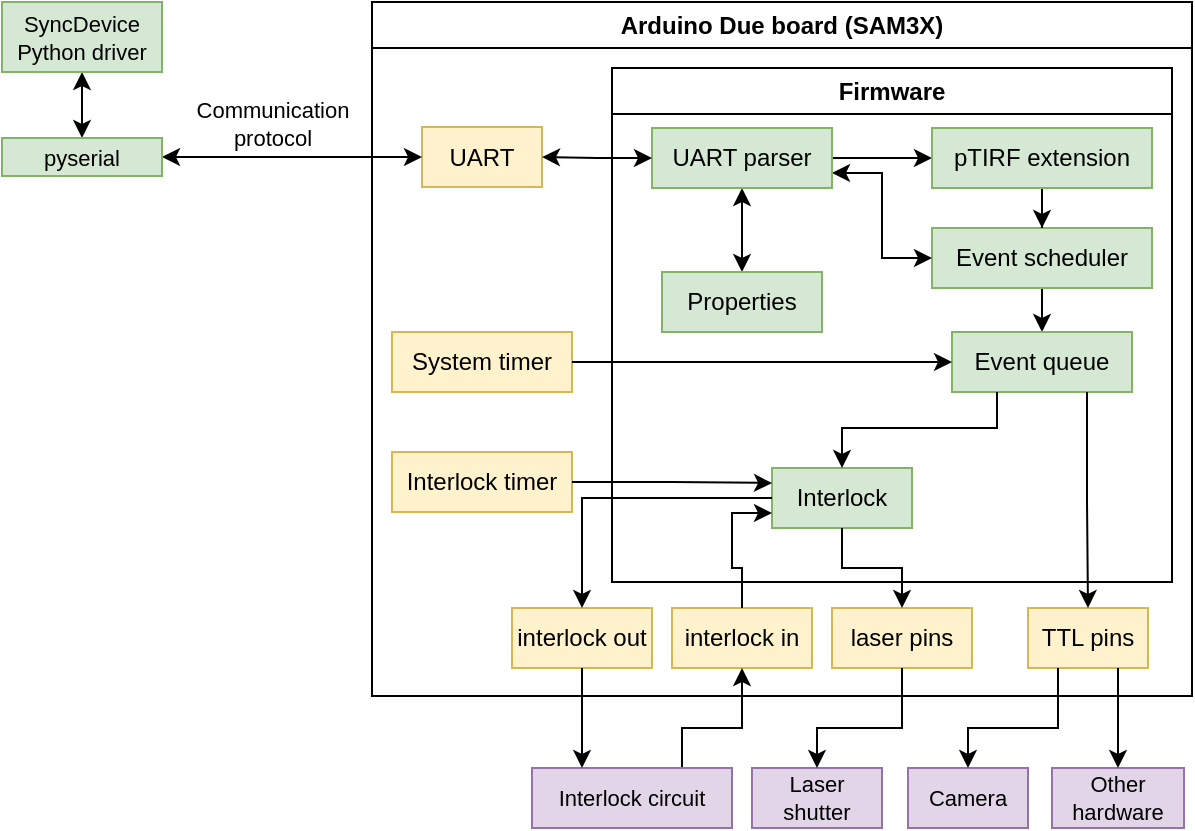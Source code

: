 <mxfile version="24.9.1">
  <diagram name="Page-1" id="-X6AORGNo6ToLGzMZI8h">
    <mxGraphModel dx="1232" dy="1131" grid="1" gridSize="10" guides="1" tooltips="1" connect="1" arrows="1" fold="1" page="1" pageScale="1" pageWidth="827" pageHeight="1169" math="0" shadow="0">
      <root>
        <mxCell id="0" />
        <mxCell id="1" parent="0" />
        <mxCell id="FiyNu5t_w4gmNEyw63m8-24" value="Arduino Due board (SAM3X)" style="swimlane;whiteSpace=wrap;html=1;labelBackgroundColor=none;" vertex="1" parent="1">
          <mxGeometry x="350" y="157" width="410" height="347" as="geometry" />
        </mxCell>
        <mxCell id="FiyNu5t_w4gmNEyw63m8-26" value="Firmware" style="swimlane;whiteSpace=wrap;html=1;labelBackgroundColor=none;" vertex="1" parent="FiyNu5t_w4gmNEyw63m8-24">
          <mxGeometry x="120" y="33" width="280" height="257" as="geometry" />
        </mxCell>
        <mxCell id="FiyNu5t_w4gmNEyw63m8-45" style="edgeStyle=orthogonalEdgeStyle;shape=connector;rounded=0;orthogonalLoop=1;jettySize=auto;html=1;strokeColor=default;align=center;verticalAlign=middle;fontFamily=Helvetica;fontSize=11;fontColor=default;labelBackgroundColor=none;startArrow=none;startFill=0;endArrow=classic;" edge="1" parent="FiyNu5t_w4gmNEyw63m8-26" source="FiyNu5t_w4gmNEyw63m8-30" target="FiyNu5t_w4gmNEyw63m8-38">
          <mxGeometry relative="1" as="geometry" />
        </mxCell>
        <mxCell id="FiyNu5t_w4gmNEyw63m8-30" value="Event scheduler" style="rounded=0;whiteSpace=wrap;html=1;labelBackgroundColor=none;fillColor=#d5e8d4;strokeColor=#82b366;" vertex="1" parent="FiyNu5t_w4gmNEyw63m8-26">
          <mxGeometry x="160" y="80" width="110" height="30" as="geometry" />
        </mxCell>
        <mxCell id="FiyNu5t_w4gmNEyw63m8-41" style="edgeStyle=orthogonalEdgeStyle;shape=connector;rounded=0;orthogonalLoop=1;jettySize=auto;html=1;strokeColor=default;align=center;verticalAlign=middle;fontFamily=Helvetica;fontSize=11;fontColor=default;labelBackgroundColor=none;startArrow=classic;startFill=1;endArrow=classic;entryX=0;entryY=0.5;entryDx=0;entryDy=0;exitX=1;exitY=0.75;exitDx=0;exitDy=0;" edge="1" parent="FiyNu5t_w4gmNEyw63m8-26" source="FiyNu5t_w4gmNEyw63m8-31" target="FiyNu5t_w4gmNEyw63m8-30">
          <mxGeometry relative="1" as="geometry" />
        </mxCell>
        <mxCell id="FiyNu5t_w4gmNEyw63m8-42" style="edgeStyle=orthogonalEdgeStyle;shape=connector;rounded=0;orthogonalLoop=1;jettySize=auto;html=1;entryX=0;entryY=0.5;entryDx=0;entryDy=0;strokeColor=default;align=center;verticalAlign=middle;fontFamily=Helvetica;fontSize=11;fontColor=default;labelBackgroundColor=none;startArrow=none;startFill=0;endArrow=classic;" edge="1" parent="FiyNu5t_w4gmNEyw63m8-26" source="FiyNu5t_w4gmNEyw63m8-31" target="FiyNu5t_w4gmNEyw63m8-32">
          <mxGeometry relative="1" as="geometry" />
        </mxCell>
        <mxCell id="FiyNu5t_w4gmNEyw63m8-56" style="edgeStyle=orthogonalEdgeStyle;shape=connector;rounded=0;orthogonalLoop=1;jettySize=auto;html=1;strokeColor=default;align=center;verticalAlign=middle;fontFamily=Helvetica;fontSize=11;fontColor=default;labelBackgroundColor=none;startArrow=classic;startFill=1;endArrow=classic;" edge="1" parent="FiyNu5t_w4gmNEyw63m8-26" source="FiyNu5t_w4gmNEyw63m8-31" target="FiyNu5t_w4gmNEyw63m8-34">
          <mxGeometry relative="1" as="geometry" />
        </mxCell>
        <mxCell id="FiyNu5t_w4gmNEyw63m8-31" value="UART parser" style="rounded=0;whiteSpace=wrap;html=1;labelBackgroundColor=none;fillColor=#d5e8d4;strokeColor=#82b366;" vertex="1" parent="FiyNu5t_w4gmNEyw63m8-26">
          <mxGeometry x="20" y="30" width="90" height="30" as="geometry" />
        </mxCell>
        <mxCell id="FiyNu5t_w4gmNEyw63m8-43" style="edgeStyle=orthogonalEdgeStyle;shape=connector;rounded=0;orthogonalLoop=1;jettySize=auto;html=1;strokeColor=default;align=center;verticalAlign=middle;fontFamily=Helvetica;fontSize=11;fontColor=default;labelBackgroundColor=none;startArrow=none;startFill=0;endArrow=classic;" edge="1" parent="FiyNu5t_w4gmNEyw63m8-26" source="FiyNu5t_w4gmNEyw63m8-32" target="FiyNu5t_w4gmNEyw63m8-30">
          <mxGeometry relative="1" as="geometry" />
        </mxCell>
        <mxCell id="FiyNu5t_w4gmNEyw63m8-32" value="pTIRF extension" style="rounded=0;whiteSpace=wrap;html=1;labelBackgroundColor=none;fillColor=#d5e8d4;strokeColor=#82b366;" vertex="1" parent="FiyNu5t_w4gmNEyw63m8-26">
          <mxGeometry x="160" y="30" width="110" height="30" as="geometry" />
        </mxCell>
        <mxCell id="FiyNu5t_w4gmNEyw63m8-34" value="Properties" style="rounded=0;whiteSpace=wrap;html=1;labelBackgroundColor=none;fillColor=#d5e8d4;strokeColor=#82b366;" vertex="1" parent="FiyNu5t_w4gmNEyw63m8-26">
          <mxGeometry x="25" y="102" width="80" height="30" as="geometry" />
        </mxCell>
        <mxCell id="FiyNu5t_w4gmNEyw63m8-38" value="Event queue" style="rounded=0;whiteSpace=wrap;html=1;labelBackgroundColor=none;fillColor=#d5e8d4;strokeColor=#82b366;" vertex="1" parent="FiyNu5t_w4gmNEyw63m8-26">
          <mxGeometry x="170" y="132" width="90" height="30" as="geometry" />
        </mxCell>
        <mxCell id="FiyNu5t_w4gmNEyw63m8-48" value="Interlock" style="rounded=0;whiteSpace=wrap;html=1;labelBackgroundColor=none;fillColor=#d5e8d4;strokeColor=#82b366;" vertex="1" parent="FiyNu5t_w4gmNEyw63m8-26">
          <mxGeometry x="80" y="200" width="70" height="30" as="geometry" />
        </mxCell>
        <mxCell id="FiyNu5t_w4gmNEyw63m8-54" style="edgeStyle=orthogonalEdgeStyle;shape=connector;rounded=0;orthogonalLoop=1;jettySize=auto;html=1;entryX=0.5;entryY=0;entryDx=0;entryDy=0;strokeColor=default;align=center;verticalAlign=middle;fontFamily=Helvetica;fontSize=11;fontColor=default;labelBackgroundColor=none;startArrow=none;startFill=0;endArrow=classic;exitX=0.25;exitY=1;exitDx=0;exitDy=0;" edge="1" parent="FiyNu5t_w4gmNEyw63m8-26" source="FiyNu5t_w4gmNEyw63m8-38" target="FiyNu5t_w4gmNEyw63m8-48">
          <mxGeometry relative="1" as="geometry">
            <Array as="points">
              <mxPoint x="192" y="180" />
              <mxPoint x="115" y="180" />
            </Array>
          </mxGeometry>
        </mxCell>
        <mxCell id="FiyNu5t_w4gmNEyw63m8-72" value="Interlock timer" style="rounded=0;whiteSpace=wrap;html=1;labelBackgroundColor=none;fillColor=#fff2cc;strokeColor=#d6b656;" vertex="1" parent="FiyNu5t_w4gmNEyw63m8-24">
          <mxGeometry x="10" y="225" width="90" height="30" as="geometry" />
        </mxCell>
        <mxCell id="FiyNu5t_w4gmNEyw63m8-73" style="edgeStyle=orthogonalEdgeStyle;shape=connector;rounded=0;orthogonalLoop=1;jettySize=auto;html=1;exitX=1;exitY=0.5;exitDx=0;exitDy=0;entryX=0;entryY=0.25;entryDx=0;entryDy=0;strokeColor=default;align=center;verticalAlign=middle;fontFamily=Helvetica;fontSize=11;fontColor=default;labelBackgroundColor=none;startArrow=none;startFill=0;endArrow=classic;" edge="1" parent="FiyNu5t_w4gmNEyw63m8-24" source="FiyNu5t_w4gmNEyw63m8-72" target="FiyNu5t_w4gmNEyw63m8-48">
          <mxGeometry relative="1" as="geometry" />
        </mxCell>
        <mxCell id="FiyNu5t_w4gmNEyw63m8-28" value="System timer" style="rounded=0;whiteSpace=wrap;html=1;labelBackgroundColor=none;fillColor=#fff2cc;strokeColor=#d6b656;" vertex="1" parent="FiyNu5t_w4gmNEyw63m8-24">
          <mxGeometry x="10" y="165" width="90" height="30" as="geometry" />
        </mxCell>
        <mxCell id="FiyNu5t_w4gmNEyw63m8-46" style="edgeStyle=orthogonalEdgeStyle;shape=connector;rounded=0;orthogonalLoop=1;jettySize=auto;html=1;strokeColor=default;align=center;verticalAlign=middle;fontFamily=Helvetica;fontSize=11;fontColor=default;labelBackgroundColor=none;startArrow=none;startFill=0;endArrow=classic;" edge="1" parent="FiyNu5t_w4gmNEyw63m8-24" source="FiyNu5t_w4gmNEyw63m8-28" target="FiyNu5t_w4gmNEyw63m8-38">
          <mxGeometry relative="1" as="geometry" />
        </mxCell>
        <mxCell id="FiyNu5t_w4gmNEyw63m8-57" value="interlock in" style="rounded=0;whiteSpace=wrap;html=1;labelBackgroundColor=none;fillColor=#fff2cc;strokeColor=#d6b656;" vertex="1" parent="FiyNu5t_w4gmNEyw63m8-24">
          <mxGeometry x="150" y="303" width="70" height="30" as="geometry" />
        </mxCell>
        <mxCell id="FiyNu5t_w4gmNEyw63m8-58" value="interlock out" style="rounded=0;whiteSpace=wrap;html=1;labelBackgroundColor=none;fillColor=#fff2cc;strokeColor=#d6b656;" vertex="1" parent="FiyNu5t_w4gmNEyw63m8-24">
          <mxGeometry x="70" y="303" width="70" height="30" as="geometry" />
        </mxCell>
        <mxCell id="FiyNu5t_w4gmNEyw63m8-49" value="laser pins" style="rounded=0;whiteSpace=wrap;html=1;labelBackgroundColor=none;fillColor=#fff2cc;strokeColor=#d6b656;" vertex="1" parent="FiyNu5t_w4gmNEyw63m8-24">
          <mxGeometry x="230" y="303" width="70" height="30" as="geometry" />
        </mxCell>
        <mxCell id="FiyNu5t_w4gmNEyw63m8-29" value="TTL pins" style="rounded=0;whiteSpace=wrap;html=1;labelBackgroundColor=none;fillColor=#fff2cc;strokeColor=#d6b656;" vertex="1" parent="FiyNu5t_w4gmNEyw63m8-24">
          <mxGeometry x="328" y="303" width="60" height="30" as="geometry" />
        </mxCell>
        <mxCell id="FiyNu5t_w4gmNEyw63m8-60" style="edgeStyle=orthogonalEdgeStyle;shape=connector;rounded=0;orthogonalLoop=1;jettySize=auto;html=1;strokeColor=default;align=center;verticalAlign=middle;fontFamily=Helvetica;fontSize=11;fontColor=default;labelBackgroundColor=none;startArrow=none;startFill=0;endArrow=classic;entryX=0;entryY=0.75;entryDx=0;entryDy=0;exitX=0.5;exitY=0;exitDx=0;exitDy=0;" edge="1" parent="FiyNu5t_w4gmNEyw63m8-24" source="FiyNu5t_w4gmNEyw63m8-57" target="FiyNu5t_w4gmNEyw63m8-48">
          <mxGeometry relative="1" as="geometry" />
        </mxCell>
        <mxCell id="FiyNu5t_w4gmNEyw63m8-59" style="edgeStyle=orthogonalEdgeStyle;shape=connector;rounded=0;orthogonalLoop=1;jettySize=auto;html=1;strokeColor=default;align=center;verticalAlign=middle;fontFamily=Helvetica;fontSize=11;fontColor=default;labelBackgroundColor=none;startArrow=none;startFill=0;endArrow=classic;" edge="1" parent="FiyNu5t_w4gmNEyw63m8-24" source="FiyNu5t_w4gmNEyw63m8-48" target="FiyNu5t_w4gmNEyw63m8-58">
          <mxGeometry relative="1" as="geometry" />
        </mxCell>
        <mxCell id="FiyNu5t_w4gmNEyw63m8-50" style="edgeStyle=orthogonalEdgeStyle;shape=connector;rounded=0;orthogonalLoop=1;jettySize=auto;html=1;strokeColor=default;align=center;verticalAlign=middle;fontFamily=Helvetica;fontSize=11;fontColor=default;labelBackgroundColor=none;startArrow=none;startFill=0;endArrow=classic;entryX=0.5;entryY=0;entryDx=0;entryDy=0;" edge="1" parent="FiyNu5t_w4gmNEyw63m8-24" source="FiyNu5t_w4gmNEyw63m8-48" target="FiyNu5t_w4gmNEyw63m8-49">
          <mxGeometry relative="1" as="geometry" />
        </mxCell>
        <mxCell id="FiyNu5t_w4gmNEyw63m8-47" style="edgeStyle=orthogonalEdgeStyle;shape=connector;rounded=0;orthogonalLoop=1;jettySize=auto;html=1;strokeColor=default;align=center;verticalAlign=middle;fontFamily=Helvetica;fontSize=11;fontColor=default;labelBackgroundColor=none;startArrow=none;startFill=0;endArrow=classic;exitX=0.75;exitY=1;exitDx=0;exitDy=0;entryX=0.5;entryY=0;entryDx=0;entryDy=0;" edge="1" parent="FiyNu5t_w4gmNEyw63m8-24" source="FiyNu5t_w4gmNEyw63m8-38" target="FiyNu5t_w4gmNEyw63m8-29">
          <mxGeometry relative="1" as="geometry" />
        </mxCell>
        <mxCell id="FiyNu5t_w4gmNEyw63m8-27" value="UART" style="rounded=0;whiteSpace=wrap;html=1;labelBackgroundColor=none;fillColor=#fff2cc;strokeColor=#d6b656;" vertex="1" parent="FiyNu5t_w4gmNEyw63m8-24">
          <mxGeometry x="25" y="62.5" width="60" height="30" as="geometry" />
        </mxCell>
        <mxCell id="FiyNu5t_w4gmNEyw63m8-35" style="edgeStyle=orthogonalEdgeStyle;rounded=0;orthogonalLoop=1;jettySize=auto;html=1;startArrow=classic;startFill=1;labelBackgroundColor=none;" edge="1" parent="FiyNu5t_w4gmNEyw63m8-24" source="FiyNu5t_w4gmNEyw63m8-31" target="FiyNu5t_w4gmNEyw63m8-27">
          <mxGeometry relative="1" as="geometry" />
        </mxCell>
        <mxCell id="FiyNu5t_w4gmNEyw63m8-64" style="edgeStyle=orthogonalEdgeStyle;shape=connector;rounded=0;orthogonalLoop=1;jettySize=auto;html=1;exitX=0.75;exitY=0;exitDx=0;exitDy=0;strokeColor=default;align=center;verticalAlign=middle;fontFamily=Helvetica;fontSize=11;fontColor=default;labelBackgroundColor=none;startArrow=none;startFill=0;endArrow=classic;" edge="1" parent="1" source="FiyNu5t_w4gmNEyw63m8-62" target="FiyNu5t_w4gmNEyw63m8-57">
          <mxGeometry relative="1" as="geometry">
            <Array as="points">
              <mxPoint x="505" y="520" />
              <mxPoint x="535" y="520" />
            </Array>
          </mxGeometry>
        </mxCell>
        <mxCell id="FiyNu5t_w4gmNEyw63m8-62" value="Interlock circuit" style="rounded=0;whiteSpace=wrap;html=1;fontFamily=Helvetica;fontSize=11;labelBackgroundColor=none;fillColor=#e1d5e7;strokeColor=#9673a6;" vertex="1" parent="1">
          <mxGeometry x="430" y="540" width="100" height="30" as="geometry" />
        </mxCell>
        <mxCell id="FiyNu5t_w4gmNEyw63m8-63" style="edgeStyle=orthogonalEdgeStyle;shape=connector;rounded=0;orthogonalLoop=1;jettySize=auto;html=1;entryX=0.25;entryY=0;entryDx=0;entryDy=0;strokeColor=default;align=center;verticalAlign=middle;fontFamily=Helvetica;fontSize=11;fontColor=default;labelBackgroundColor=none;startArrow=none;startFill=0;endArrow=classic;" edge="1" parent="1" source="FiyNu5t_w4gmNEyw63m8-58" target="FiyNu5t_w4gmNEyw63m8-62">
          <mxGeometry relative="1" as="geometry" />
        </mxCell>
        <mxCell id="FiyNu5t_w4gmNEyw63m8-65" value="Laser shutter" style="rounded=0;whiteSpace=wrap;html=1;fontFamily=Helvetica;fontSize=11;labelBackgroundColor=none;fillColor=#e1d5e7;strokeColor=#9673a6;" vertex="1" parent="1">
          <mxGeometry x="540" y="540" width="65" height="30" as="geometry" />
        </mxCell>
        <mxCell id="FiyNu5t_w4gmNEyw63m8-67" style="edgeStyle=orthogonalEdgeStyle;shape=connector;rounded=0;orthogonalLoop=1;jettySize=auto;html=1;entryX=0.5;entryY=0;entryDx=0;entryDy=0;strokeColor=default;align=center;verticalAlign=middle;fontFamily=Helvetica;fontSize=11;fontColor=default;labelBackgroundColor=none;startArrow=none;startFill=0;endArrow=classic;" edge="1" parent="1" source="FiyNu5t_w4gmNEyw63m8-49" target="FiyNu5t_w4gmNEyw63m8-65">
          <mxGeometry relative="1" as="geometry">
            <Array as="points">
              <mxPoint x="615" y="520" />
              <mxPoint x="572" y="520" />
            </Array>
          </mxGeometry>
        </mxCell>
        <mxCell id="FiyNu5t_w4gmNEyw63m8-68" value="Camera" style="rounded=0;whiteSpace=wrap;html=1;fontFamily=Helvetica;fontSize=11;labelBackgroundColor=none;fillColor=#e1d5e7;strokeColor=#9673a6;" vertex="1" parent="1">
          <mxGeometry x="618" y="540" width="60" height="30" as="geometry" />
        </mxCell>
        <mxCell id="FiyNu5t_w4gmNEyw63m8-69" style="edgeStyle=orthogonalEdgeStyle;shape=connector;rounded=0;orthogonalLoop=1;jettySize=auto;html=1;entryX=0.5;entryY=0;entryDx=0;entryDy=0;strokeColor=default;align=center;verticalAlign=middle;fontFamily=Helvetica;fontSize=11;fontColor=default;labelBackgroundColor=none;startArrow=none;startFill=0;endArrow=classic;exitX=0.25;exitY=1;exitDx=0;exitDy=0;" edge="1" parent="1" source="FiyNu5t_w4gmNEyw63m8-29" target="FiyNu5t_w4gmNEyw63m8-68">
          <mxGeometry relative="1" as="geometry">
            <Array as="points">
              <mxPoint x="693" y="520" />
              <mxPoint x="648" y="520" />
            </Array>
          </mxGeometry>
        </mxCell>
        <mxCell id="FiyNu5t_w4gmNEyw63m8-70" value="Other hardware" style="rounded=0;whiteSpace=wrap;html=1;fontFamily=Helvetica;fontSize=11;labelBackgroundColor=none;fillColor=#e1d5e7;strokeColor=#9673a6;" vertex="1" parent="1">
          <mxGeometry x="690" y="540" width="66" height="30" as="geometry" />
        </mxCell>
        <mxCell id="FiyNu5t_w4gmNEyw63m8-71" style="edgeStyle=orthogonalEdgeStyle;shape=connector;rounded=0;orthogonalLoop=1;jettySize=auto;html=1;exitX=0.75;exitY=1;exitDx=0;exitDy=0;entryX=0.5;entryY=0;entryDx=0;entryDy=0;strokeColor=default;align=center;verticalAlign=middle;fontFamily=Helvetica;fontSize=11;fontColor=default;labelBackgroundColor=none;startArrow=none;startFill=0;endArrow=classic;" edge="1" parent="1" source="FiyNu5t_w4gmNEyw63m8-29" target="FiyNu5t_w4gmNEyw63m8-70">
          <mxGeometry relative="1" as="geometry" />
        </mxCell>
        <mxCell id="FiyNu5t_w4gmNEyw63m8-103" style="edgeStyle=orthogonalEdgeStyle;shape=connector;rounded=0;orthogonalLoop=1;jettySize=auto;html=1;entryX=0.5;entryY=0;entryDx=0;entryDy=0;strokeColor=default;align=center;verticalAlign=middle;fontFamily=Helvetica;fontSize=11;fontColor=default;labelBackgroundColor=none;startArrow=classic;startFill=1;endArrow=classic;" edge="1" parent="1" source="FiyNu5t_w4gmNEyw63m8-100" target="FiyNu5t_w4gmNEyw63m8-101">
          <mxGeometry relative="1" as="geometry" />
        </mxCell>
        <mxCell id="FiyNu5t_w4gmNEyw63m8-100" value="SyncDevice Python driver" style="rounded=0;whiteSpace=wrap;html=1;fontFamily=Helvetica;fontSize=11;labelBackgroundColor=none;fillColor=#d5e8d4;strokeColor=#82b366;" vertex="1" parent="1">
          <mxGeometry x="165" y="157" width="80" height="35" as="geometry" />
        </mxCell>
        <mxCell id="FiyNu5t_w4gmNEyw63m8-102" style="edgeStyle=orthogonalEdgeStyle;shape=connector;rounded=0;orthogonalLoop=1;jettySize=auto;html=1;entryX=0;entryY=0.5;entryDx=0;entryDy=0;strokeColor=default;align=center;verticalAlign=middle;fontFamily=Helvetica;fontSize=11;fontColor=default;labelBackgroundColor=none;startArrow=classic;startFill=1;endArrow=classic;" edge="1" parent="1" source="FiyNu5t_w4gmNEyw63m8-101" target="FiyNu5t_w4gmNEyw63m8-27">
          <mxGeometry relative="1" as="geometry" />
        </mxCell>
        <mxCell id="FiyNu5t_w4gmNEyw63m8-104" value="Communication&lt;br&gt;protocol" style="edgeLabel;html=1;align=center;verticalAlign=middle;resizable=0;points=[];fontFamily=Helvetica;fontSize=11;fontColor=default;labelBackgroundColor=default;" vertex="1" connectable="0" parent="FiyNu5t_w4gmNEyw63m8-102">
          <mxGeometry x="-0.156" y="1" relative="1" as="geometry">
            <mxPoint y="-16" as="offset" />
          </mxGeometry>
        </mxCell>
        <mxCell id="FiyNu5t_w4gmNEyw63m8-101" value="pyserial" style="rounded=0;whiteSpace=wrap;html=1;fontFamily=Helvetica;fontSize=11;labelBackgroundColor=none;fillColor=#d5e8d4;strokeColor=#82b366;" vertex="1" parent="1">
          <mxGeometry x="165" y="225" width="80" height="19" as="geometry" />
        </mxCell>
      </root>
    </mxGraphModel>
  </diagram>
</mxfile>
